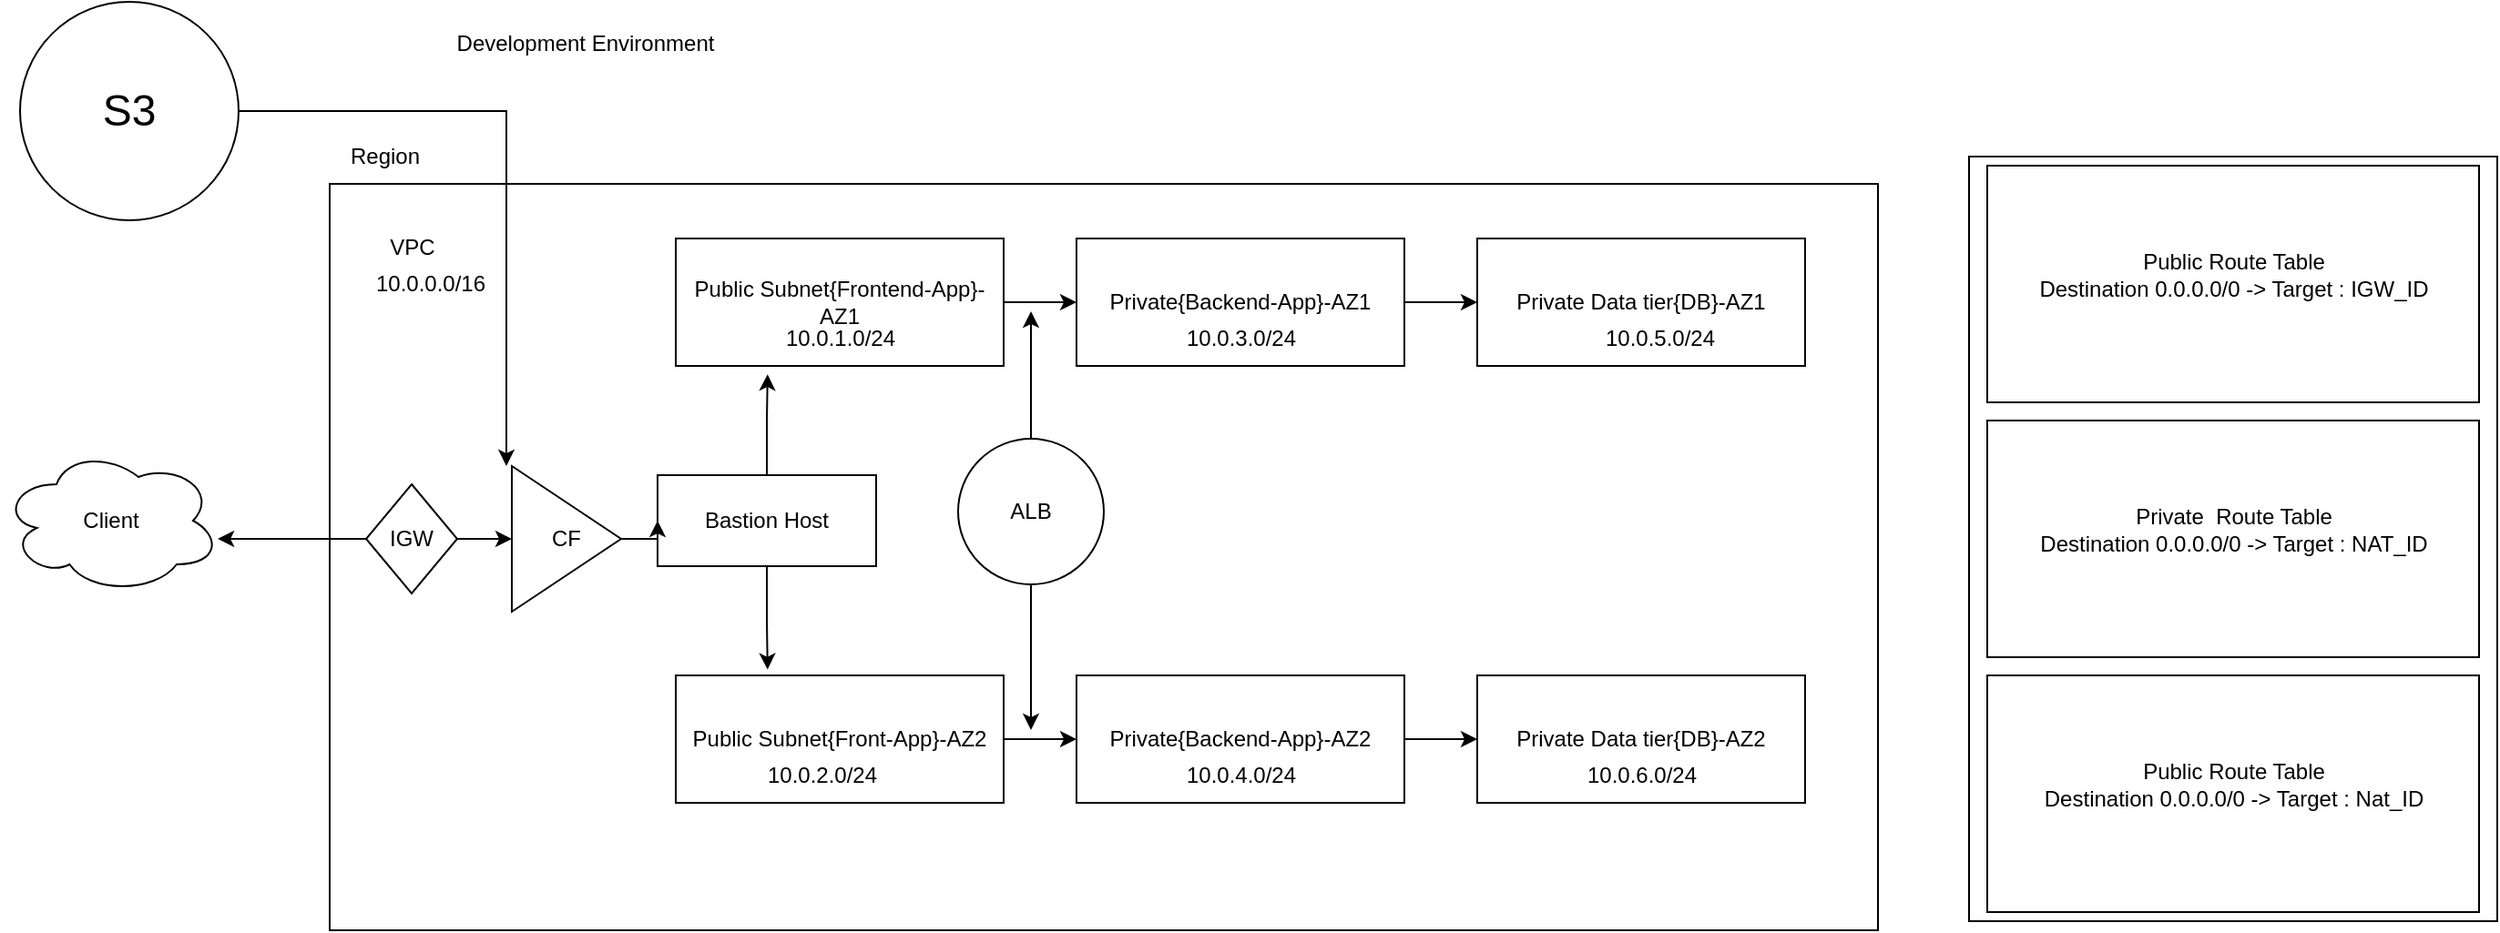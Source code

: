 <mxfile version="21.6.5" type="github">
  <diagram id="wFE0QG_FPsp0jaGvCLVb" name="Page-1">
    <mxGraphModel dx="1889" dy="545" grid="1" gridSize="10" guides="1" tooltips="1" connect="1" arrows="1" fold="1" page="1" pageScale="1" pageWidth="850" pageHeight="1100" math="0" shadow="0">
      <root>
        <mxCell id="0" />
        <mxCell id="1" parent="0" />
        <mxCell id="owPlEkq8LNf1HrhJctmY-9" value="" style="rounded=0;whiteSpace=wrap;html=1;" vertex="1" parent="1">
          <mxGeometry y="280" width="850" height="410" as="geometry" />
        </mxCell>
        <mxCell id="owPlEkq8LNf1HrhJctmY-10" value="Region" style="text;html=1;align=center;verticalAlign=middle;resizable=0;points=[];autosize=1;strokeColor=none;fillColor=none;" vertex="1" parent="1">
          <mxGeometry y="250" width="60" height="30" as="geometry" />
        </mxCell>
        <mxCell id="owPlEkq8LNf1HrhJctmY-11" value="VPC" style="text;html=1;align=center;verticalAlign=middle;resizable=0;points=[];autosize=1;strokeColor=none;fillColor=none;" vertex="1" parent="1">
          <mxGeometry x="20" y="300" width="50" height="30" as="geometry" />
        </mxCell>
        <mxCell id="owPlEkq8LNf1HrhJctmY-26" style="edgeStyle=orthogonalEdgeStyle;rounded=0;orthogonalLoop=1;jettySize=auto;html=1;entryX=0;entryY=0.5;entryDx=0;entryDy=0;" edge="1" parent="1" source="owPlEkq8LNf1HrhJctmY-12" target="owPlEkq8LNf1HrhJctmY-16">
          <mxGeometry relative="1" as="geometry" />
        </mxCell>
        <mxCell id="owPlEkq8LNf1HrhJctmY-12" value="Public Subnet{Frontend-App}-AZ1" style="rounded=0;whiteSpace=wrap;html=1;" vertex="1" parent="1">
          <mxGeometry x="190" y="310" width="180" height="70" as="geometry" />
        </mxCell>
        <mxCell id="owPlEkq8LNf1HrhJctmY-24" style="edgeStyle=orthogonalEdgeStyle;rounded=0;orthogonalLoop=1;jettySize=auto;html=1;entryX=0.28;entryY=1.066;entryDx=0;entryDy=0;entryPerimeter=0;" edge="1" parent="1" source="owPlEkq8LNf1HrhJctmY-13" target="owPlEkq8LNf1HrhJctmY-12">
          <mxGeometry relative="1" as="geometry" />
        </mxCell>
        <mxCell id="owPlEkq8LNf1HrhJctmY-25" style="edgeStyle=orthogonalEdgeStyle;rounded=0;orthogonalLoop=1;jettySize=auto;html=1;entryX=0.28;entryY=-0.046;entryDx=0;entryDy=0;entryPerimeter=0;" edge="1" parent="1" source="owPlEkq8LNf1HrhJctmY-13" target="owPlEkq8LNf1HrhJctmY-15">
          <mxGeometry relative="1" as="geometry" />
        </mxCell>
        <mxCell id="owPlEkq8LNf1HrhJctmY-13" value="Bastion Host" style="rounded=0;whiteSpace=wrap;html=1;" vertex="1" parent="1">
          <mxGeometry x="180" y="440" width="120" height="50" as="geometry" />
        </mxCell>
        <mxCell id="owPlEkq8LNf1HrhJctmY-30" style="edgeStyle=orthogonalEdgeStyle;rounded=0;orthogonalLoop=1;jettySize=auto;html=1;entryX=0;entryY=0.5;entryDx=0;entryDy=0;" edge="1" parent="1" source="owPlEkq8LNf1HrhJctmY-15" target="owPlEkq8LNf1HrhJctmY-17">
          <mxGeometry relative="1" as="geometry" />
        </mxCell>
        <mxCell id="owPlEkq8LNf1HrhJctmY-15" value="Public Subnet{Front-App}-AZ2" style="rounded=0;whiteSpace=wrap;html=1;" vertex="1" parent="1">
          <mxGeometry x="190" y="550" width="180" height="70" as="geometry" />
        </mxCell>
        <mxCell id="owPlEkq8LNf1HrhJctmY-28" style="edgeStyle=orthogonalEdgeStyle;rounded=0;orthogonalLoop=1;jettySize=auto;html=1;" edge="1" parent="1" source="owPlEkq8LNf1HrhJctmY-16" target="owPlEkq8LNf1HrhJctmY-18">
          <mxGeometry relative="1" as="geometry" />
        </mxCell>
        <mxCell id="owPlEkq8LNf1HrhJctmY-16" value="Private{Backend-App}-AZ1" style="rounded=0;whiteSpace=wrap;html=1;" vertex="1" parent="1">
          <mxGeometry x="410" y="310" width="180" height="70" as="geometry" />
        </mxCell>
        <mxCell id="owPlEkq8LNf1HrhJctmY-31" style="edgeStyle=orthogonalEdgeStyle;rounded=0;orthogonalLoop=1;jettySize=auto;html=1;entryX=0;entryY=0.5;entryDx=0;entryDy=0;" edge="1" parent="1" source="owPlEkq8LNf1HrhJctmY-17" target="owPlEkq8LNf1HrhJctmY-19">
          <mxGeometry relative="1" as="geometry" />
        </mxCell>
        <mxCell id="owPlEkq8LNf1HrhJctmY-17" value="Private{Backend-App}-AZ2" style="rounded=0;whiteSpace=wrap;html=1;" vertex="1" parent="1">
          <mxGeometry x="410" y="550" width="180" height="70" as="geometry" />
        </mxCell>
        <mxCell id="owPlEkq8LNf1HrhJctmY-18" value="Private Data tier{DB}-AZ1" style="rounded=0;whiteSpace=wrap;html=1;" vertex="1" parent="1">
          <mxGeometry x="630" y="310" width="180" height="70" as="geometry" />
        </mxCell>
        <mxCell id="owPlEkq8LNf1HrhJctmY-19" value="Private Data tier{DB}-AZ2" style="rounded=0;whiteSpace=wrap;html=1;" vertex="1" parent="1">
          <mxGeometry x="630" y="550" width="180" height="70" as="geometry" />
        </mxCell>
        <mxCell id="owPlEkq8LNf1HrhJctmY-37" style="edgeStyle=orthogonalEdgeStyle;rounded=0;orthogonalLoop=1;jettySize=auto;html=1;" edge="1" parent="1" source="owPlEkq8LNf1HrhJctmY-20" target="owPlEkq8LNf1HrhJctmY-13">
          <mxGeometry relative="1" as="geometry" />
        </mxCell>
        <mxCell id="owPlEkq8LNf1HrhJctmY-20" value="CF" style="triangle;whiteSpace=wrap;html=1;" vertex="1" parent="1">
          <mxGeometry x="100" y="435" width="60" height="80" as="geometry" />
        </mxCell>
        <mxCell id="owPlEkq8LNf1HrhJctmY-34" style="edgeStyle=orthogonalEdgeStyle;rounded=0;orthogonalLoop=1;jettySize=auto;html=1;entryX=0.988;entryY=0.625;entryDx=0;entryDy=0;entryPerimeter=0;" edge="1" parent="1" source="owPlEkq8LNf1HrhJctmY-33" target="owPlEkq8LNf1HrhJctmY-35">
          <mxGeometry relative="1" as="geometry">
            <mxPoint x="-10" y="475.0" as="targetPoint" />
          </mxGeometry>
        </mxCell>
        <mxCell id="owPlEkq8LNf1HrhJctmY-36" style="edgeStyle=orthogonalEdgeStyle;rounded=0;orthogonalLoop=1;jettySize=auto;html=1;entryX=0;entryY=0.5;entryDx=0;entryDy=0;" edge="1" parent="1" source="owPlEkq8LNf1HrhJctmY-33" target="owPlEkq8LNf1HrhJctmY-20">
          <mxGeometry relative="1" as="geometry" />
        </mxCell>
        <mxCell id="owPlEkq8LNf1HrhJctmY-33" value="IGW" style="rhombus;whiteSpace=wrap;html=1;" vertex="1" parent="1">
          <mxGeometry x="20" y="445" width="50" height="60" as="geometry" />
        </mxCell>
        <mxCell id="owPlEkq8LNf1HrhJctmY-35" value="Client" style="ellipse;shape=cloud;whiteSpace=wrap;html=1;" vertex="1" parent="1">
          <mxGeometry x="-180" y="425" width="120" height="80" as="geometry" />
        </mxCell>
        <mxCell id="owPlEkq8LNf1HrhJctmY-40" style="edgeStyle=orthogonalEdgeStyle;rounded=0;orthogonalLoop=1;jettySize=auto;html=1;" edge="1" parent="1" source="owPlEkq8LNf1HrhJctmY-38">
          <mxGeometry relative="1" as="geometry">
            <mxPoint x="385" y="350" as="targetPoint" />
          </mxGeometry>
        </mxCell>
        <mxCell id="owPlEkq8LNf1HrhJctmY-42" style="edgeStyle=orthogonalEdgeStyle;rounded=0;orthogonalLoop=1;jettySize=auto;html=1;" edge="1" parent="1" source="owPlEkq8LNf1HrhJctmY-38">
          <mxGeometry relative="1" as="geometry">
            <mxPoint x="385" y="580" as="targetPoint" />
            <Array as="points">
              <mxPoint x="385" y="580" />
            </Array>
          </mxGeometry>
        </mxCell>
        <mxCell id="owPlEkq8LNf1HrhJctmY-38" value="ALB" style="ellipse;whiteSpace=wrap;html=1;aspect=fixed;" vertex="1" parent="1">
          <mxGeometry x="345" y="420" width="80" height="80" as="geometry" />
        </mxCell>
        <mxCell id="owPlEkq8LNf1HrhJctmY-44" value="10.0.0.0/16" style="text;html=1;align=center;verticalAlign=middle;resizable=0;points=[];autosize=1;strokeColor=none;fillColor=none;" vertex="1" parent="1">
          <mxGeometry x="15" y="320" width="80" height="30" as="geometry" />
        </mxCell>
        <mxCell id="owPlEkq8LNf1HrhJctmY-46" value="10.0.1.0/24" style="text;html=1;align=center;verticalAlign=middle;resizable=0;points=[];autosize=1;strokeColor=none;fillColor=none;" vertex="1" parent="1">
          <mxGeometry x="240" y="350" width="80" height="30" as="geometry" />
        </mxCell>
        <mxCell id="owPlEkq8LNf1HrhJctmY-47" value="10.0.2.0/24" style="text;html=1;align=center;verticalAlign=middle;resizable=0;points=[];autosize=1;strokeColor=none;fillColor=none;" vertex="1" parent="1">
          <mxGeometry x="230" y="590" width="80" height="30" as="geometry" />
        </mxCell>
        <mxCell id="owPlEkq8LNf1HrhJctmY-48" value="10.0.3.0/24" style="text;html=1;align=center;verticalAlign=middle;resizable=0;points=[];autosize=1;strokeColor=none;fillColor=none;" vertex="1" parent="1">
          <mxGeometry x="460" y="350" width="80" height="30" as="geometry" />
        </mxCell>
        <mxCell id="owPlEkq8LNf1HrhJctmY-49" value="10.0.4.0/24" style="text;html=1;align=center;verticalAlign=middle;resizable=0;points=[];autosize=1;strokeColor=none;fillColor=none;" vertex="1" parent="1">
          <mxGeometry x="460" y="590" width="80" height="30" as="geometry" />
        </mxCell>
        <mxCell id="owPlEkq8LNf1HrhJctmY-50" value="10.0.5.0/24" style="text;html=1;align=center;verticalAlign=middle;resizable=0;points=[];autosize=1;strokeColor=none;fillColor=none;" vertex="1" parent="1">
          <mxGeometry x="690" y="350" width="80" height="30" as="geometry" />
        </mxCell>
        <mxCell id="owPlEkq8LNf1HrhJctmY-51" value="&lt;div&gt;10.0.6.0/24&lt;/div&gt;" style="text;html=1;align=center;verticalAlign=middle;resizable=0;points=[];autosize=1;strokeColor=none;fillColor=none;" vertex="1" parent="1">
          <mxGeometry x="680" y="590" width="80" height="30" as="geometry" />
        </mxCell>
        <mxCell id="owPlEkq8LNf1HrhJctmY-52" value="" style="rounded=0;whiteSpace=wrap;html=1;" vertex="1" parent="1">
          <mxGeometry x="900" y="265" width="290" height="420" as="geometry" />
        </mxCell>
        <mxCell id="owPlEkq8LNf1HrhJctmY-54" value="" style="rounded=0;whiteSpace=wrap;html=1;" vertex="1" parent="1">
          <mxGeometry x="910" y="270" width="270" height="130" as="geometry" />
        </mxCell>
        <mxCell id="owPlEkq8LNf1HrhJctmY-57" value="&lt;div&gt;Public Route Table&lt;/div&gt;&lt;div&gt;Destination 0.0.0.0/0 -&amp;gt; Target : IGW_ID&lt;br&gt;&lt;/div&gt;" style="text;html=1;align=center;verticalAlign=middle;resizable=0;points=[];autosize=1;strokeColor=none;fillColor=none;" vertex="1" parent="1">
          <mxGeometry x="930" y="310" width="230" height="40" as="geometry" />
        </mxCell>
        <mxCell id="owPlEkq8LNf1HrhJctmY-58" value="" style="rounded=0;whiteSpace=wrap;html=1;" vertex="1" parent="1">
          <mxGeometry x="910" y="410" width="270" height="130" as="geometry" />
        </mxCell>
        <mxCell id="owPlEkq8LNf1HrhJctmY-59" value="&lt;div&gt;Private&amp;nbsp; Route Table&lt;/div&gt;&lt;div&gt;Destination 0.0.0.0/0 -&amp;gt; Target : NAT_ID&lt;br&gt;&lt;/div&gt;" style="text;html=1;align=center;verticalAlign=middle;resizable=0;points=[];autosize=1;strokeColor=none;fillColor=none;" vertex="1" parent="1">
          <mxGeometry x="930" y="450" width="230" height="40" as="geometry" />
        </mxCell>
        <mxCell id="owPlEkq8LNf1HrhJctmY-60" value="" style="rounded=0;whiteSpace=wrap;html=1;" vertex="1" parent="1">
          <mxGeometry x="910" y="550" width="270" height="130" as="geometry" />
        </mxCell>
        <mxCell id="owPlEkq8LNf1HrhJctmY-61" value="&lt;div&gt;Public Route Table&lt;/div&gt;&lt;div&gt;Destination 0.0.0.0/0 -&amp;gt; Target : Nat_ID&lt;br&gt;&lt;/div&gt;" style="text;html=1;align=center;verticalAlign=middle;resizable=0;points=[];autosize=1;strokeColor=none;fillColor=none;" vertex="1" parent="1">
          <mxGeometry x="930" y="590" width="230" height="40" as="geometry" />
        </mxCell>
        <mxCell id="owPlEkq8LNf1HrhJctmY-64" style="edgeStyle=orthogonalEdgeStyle;rounded=0;orthogonalLoop=1;jettySize=auto;html=1;entryX=-0.05;entryY=0;entryDx=0;entryDy=0;entryPerimeter=0;" edge="1" parent="1" source="owPlEkq8LNf1HrhJctmY-62" target="owPlEkq8LNf1HrhJctmY-20">
          <mxGeometry relative="1" as="geometry">
            <mxPoint x="90" y="240" as="targetPoint" />
          </mxGeometry>
        </mxCell>
        <mxCell id="owPlEkq8LNf1HrhJctmY-62" value="&lt;font style=&quot;font-size: 24px;&quot;&gt;S3&lt;/font&gt;" style="ellipse;whiteSpace=wrap;html=1;aspect=fixed;" vertex="1" parent="1">
          <mxGeometry x="-170" y="180" width="120" height="120" as="geometry" />
        </mxCell>
        <mxCell id="owPlEkq8LNf1HrhJctmY-65" value="Development Environment" style="text;html=1;align=center;verticalAlign=middle;resizable=0;points=[];autosize=1;strokeColor=none;fillColor=none;" vertex="1" parent="1">
          <mxGeometry x="60" y="188" width="160" height="30" as="geometry" />
        </mxCell>
      </root>
    </mxGraphModel>
  </diagram>
</mxfile>
